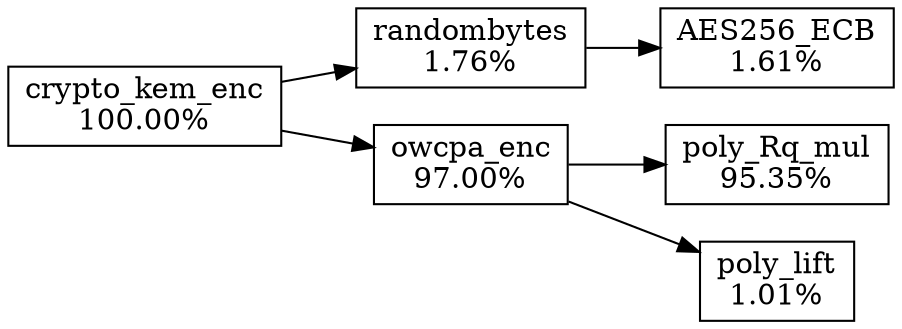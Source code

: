 digraph G {
  rankdir=LR;
  {
    node [shape=box]
    crypto_kem_enc[label="crypto_kem_enc\n100.00%"]
    randombytes[label="randombytes\n1.76%"]
    owcpa_enc[label="owcpa_enc\n97.00%"]
    poly_Rq_mul[label="poly_Rq_mul\n95.35%"]
    poly_lift[label="poly_lift\n1.01%"]
    AES256_ECB[label="AES256_ECB\n1.61%"]
  }
  crypto_kem_enc -> randombytes
  crypto_kem_enc -> owcpa_enc
  randombytes -> AES256_ECB
  owcpa_enc -> poly_Rq_mul
  owcpa_enc -> poly_lift
}
